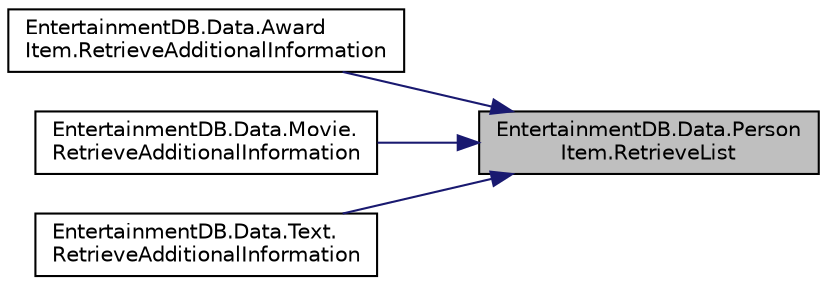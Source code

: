 digraph "EntertainmentDB.Data.PersonItem.RetrieveList"
{
 // LATEX_PDF_SIZE
  edge [fontname="Helvetica",fontsize="10",labelfontname="Helvetica",labelfontsize="10"];
  node [fontname="Helvetica",fontsize="10",shape=record];
  rankdir="RL";
  Node1 [label="EntertainmentDB.Data.Person\lItem.RetrieveList",height=0.2,width=0.4,color="black", fillcolor="grey75", style="filled", fontcolor="black",tooltip="Retrieves a list of person items from the database."];
  Node1 -> Node2 [dir="back",color="midnightblue",fontsize="10",style="solid",fontname="Helvetica"];
  Node2 [label="EntertainmentDB.Data.Award\lItem.RetrieveAdditionalInformation",height=0.2,width=0.4,color="black", fillcolor="white", style="filled",URL="$d7/d1c/class_entertainment_d_b_1_1_data_1_1_award_item.html#a32d5f434cdd8311313eaf0b42f5dc199",tooltip="Retrieves the additional information of the award item from the database."];
  Node1 -> Node3 [dir="back",color="midnightblue",fontsize="10",style="solid",fontname="Helvetica"];
  Node3 [label="EntertainmentDB.Data.Movie.\lRetrieveAdditionalInformation",height=0.2,width=0.4,color="black", fillcolor="white", style="filled",URL="$dd/d21/class_entertainment_d_b_1_1_data_1_1_movie.html#a99f0e883926dc4bff73274a483db2f31",tooltip="Retrieves the additional information of the movie from the database."];
  Node1 -> Node4 [dir="back",color="midnightblue",fontsize="10",style="solid",fontname="Helvetica"];
  Node4 [label="EntertainmentDB.Data.Text.\lRetrieveAdditionalInformation",height=0.2,width=0.4,color="black", fillcolor="white", style="filled",URL="$da/dad/class_entertainment_d_b_1_1_data_1_1_text.html#a2e33615f1ccb059c6e77bc9097c7600f",tooltip="Retrieves the additional information of the text from the database (none available)."];
}
